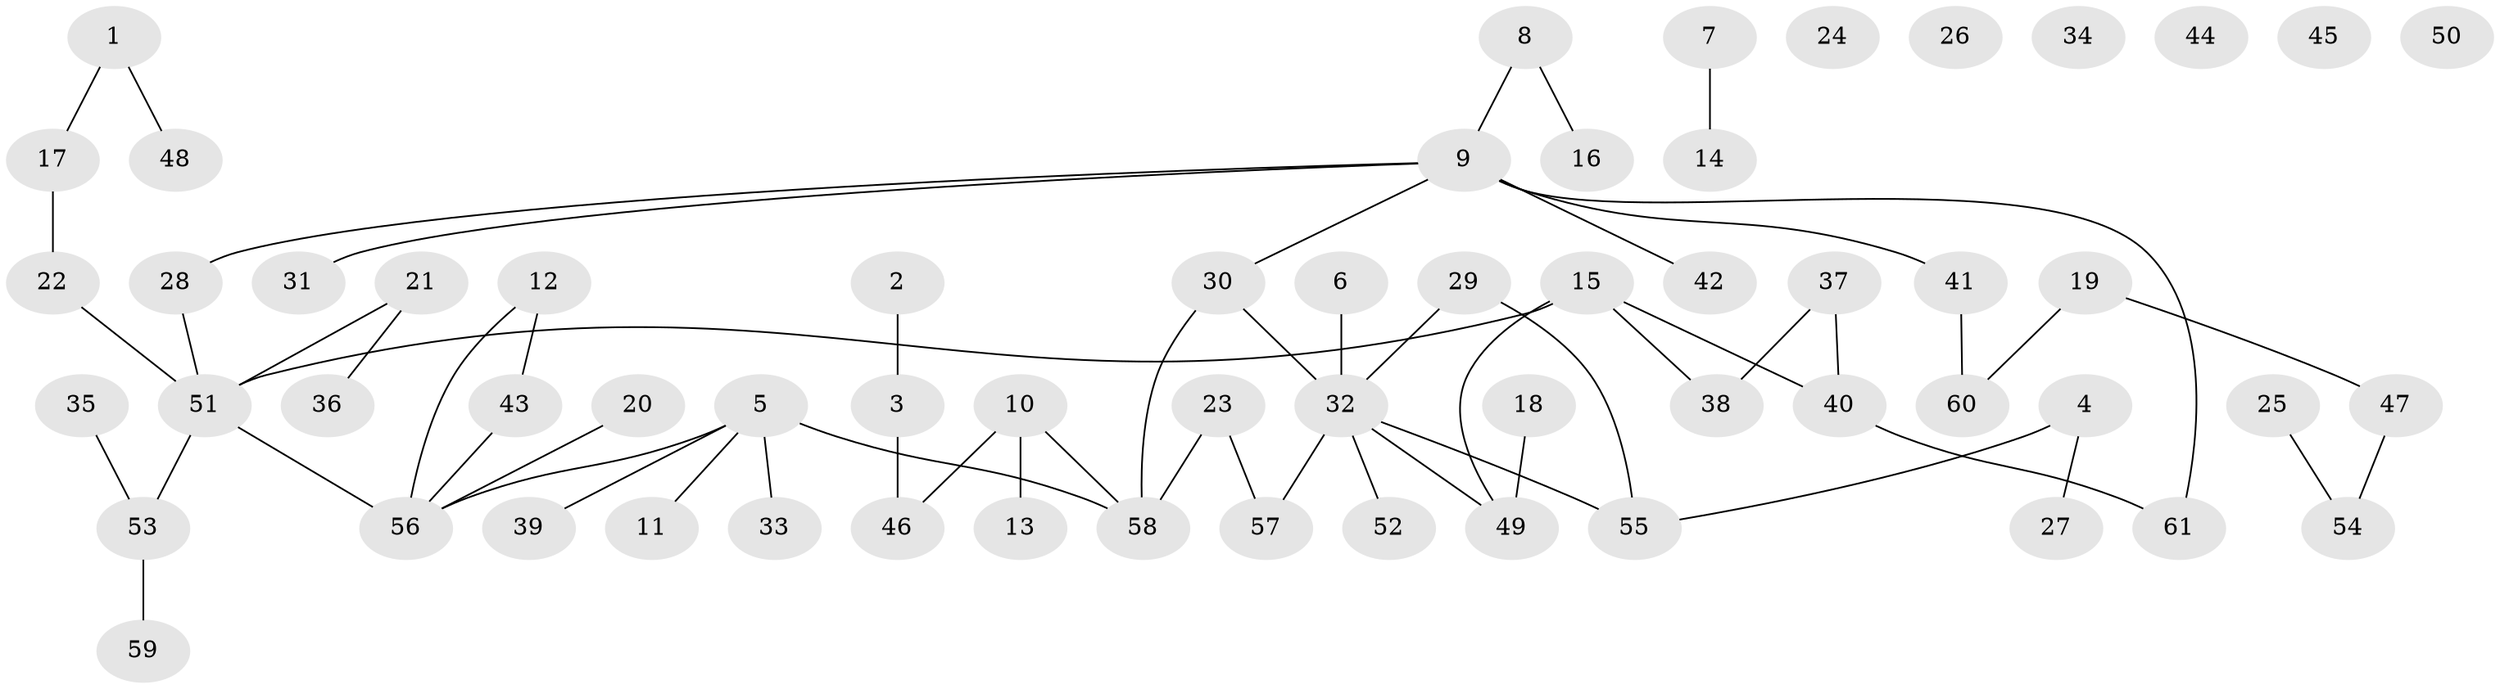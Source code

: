 // Generated by graph-tools (version 1.1) at 2025/33/03/09/25 02:33:45]
// undirected, 61 vertices, 60 edges
graph export_dot {
graph [start="1"]
  node [color=gray90,style=filled];
  1;
  2;
  3;
  4;
  5;
  6;
  7;
  8;
  9;
  10;
  11;
  12;
  13;
  14;
  15;
  16;
  17;
  18;
  19;
  20;
  21;
  22;
  23;
  24;
  25;
  26;
  27;
  28;
  29;
  30;
  31;
  32;
  33;
  34;
  35;
  36;
  37;
  38;
  39;
  40;
  41;
  42;
  43;
  44;
  45;
  46;
  47;
  48;
  49;
  50;
  51;
  52;
  53;
  54;
  55;
  56;
  57;
  58;
  59;
  60;
  61;
  1 -- 17;
  1 -- 48;
  2 -- 3;
  3 -- 46;
  4 -- 27;
  4 -- 55;
  5 -- 11;
  5 -- 33;
  5 -- 39;
  5 -- 56;
  5 -- 58;
  6 -- 32;
  7 -- 14;
  8 -- 9;
  8 -- 16;
  9 -- 28;
  9 -- 30;
  9 -- 31;
  9 -- 41;
  9 -- 42;
  9 -- 61;
  10 -- 13;
  10 -- 46;
  10 -- 58;
  12 -- 43;
  12 -- 56;
  15 -- 38;
  15 -- 40;
  15 -- 49;
  15 -- 51;
  17 -- 22;
  18 -- 49;
  19 -- 47;
  19 -- 60;
  20 -- 56;
  21 -- 36;
  21 -- 51;
  22 -- 51;
  23 -- 57;
  23 -- 58;
  25 -- 54;
  28 -- 51;
  29 -- 32;
  29 -- 55;
  30 -- 32;
  30 -- 58;
  32 -- 49;
  32 -- 52;
  32 -- 55;
  32 -- 57;
  35 -- 53;
  37 -- 38;
  37 -- 40;
  40 -- 61;
  41 -- 60;
  43 -- 56;
  47 -- 54;
  51 -- 53;
  51 -- 56;
  53 -- 59;
}
